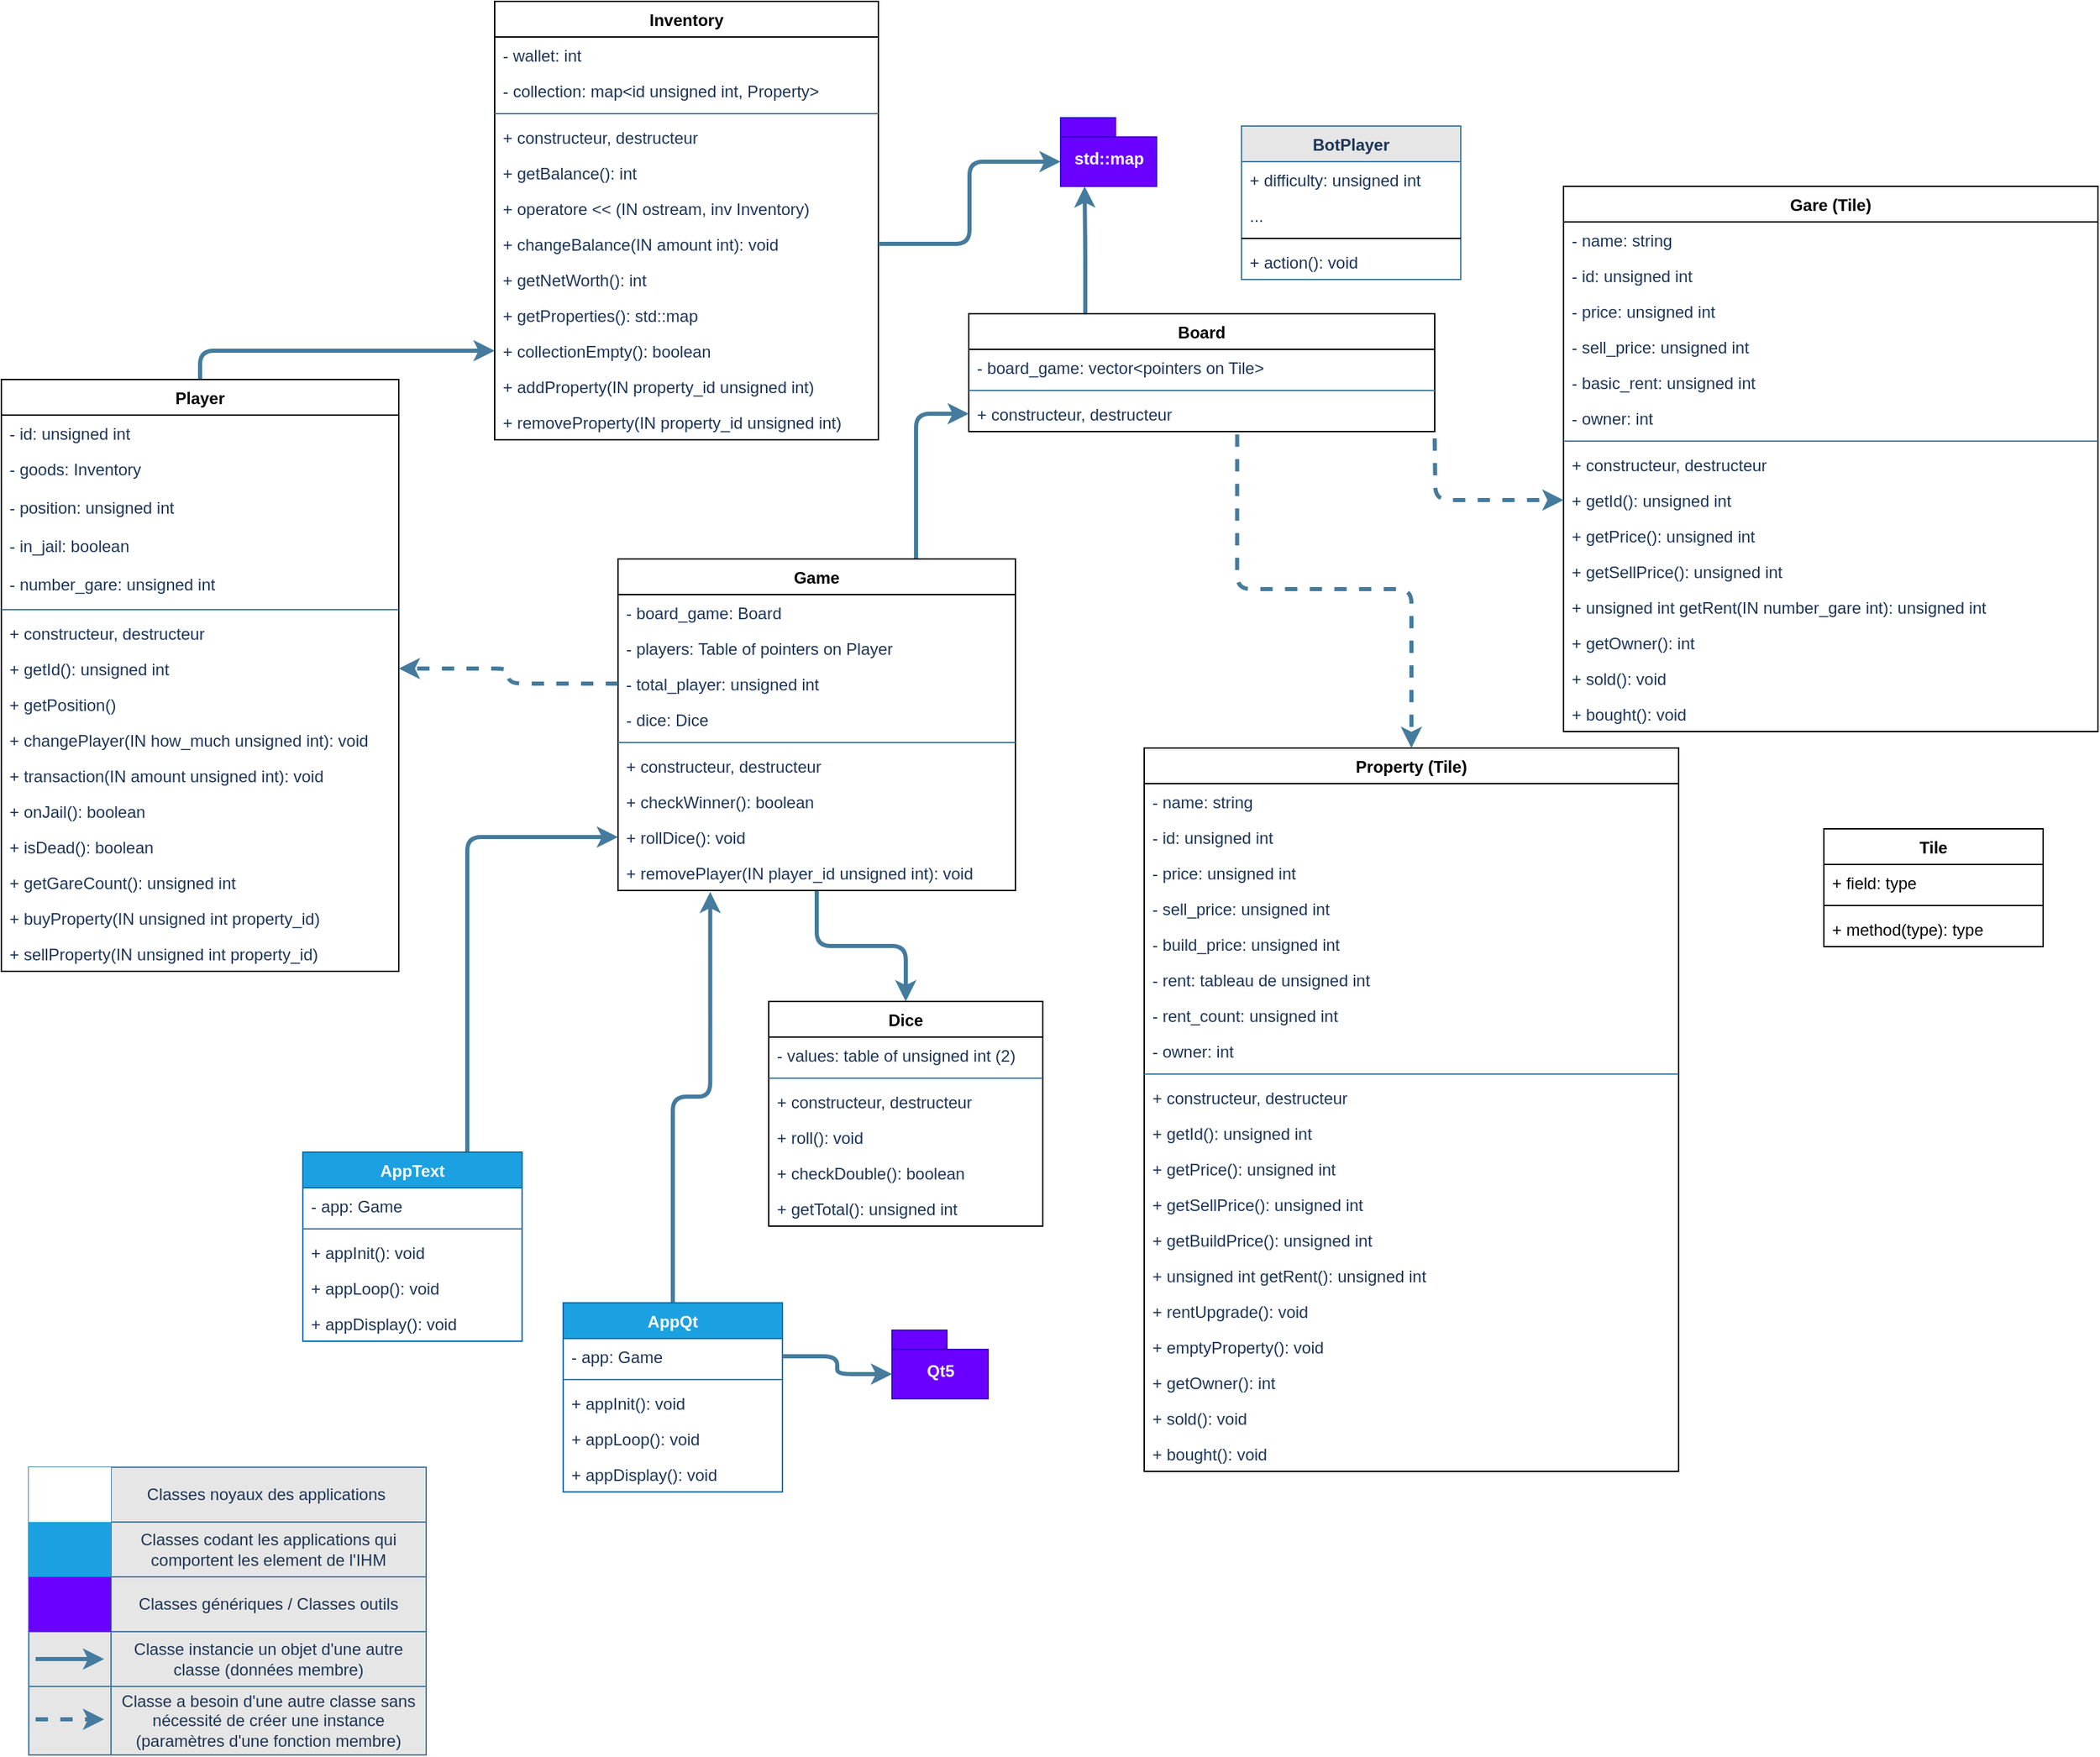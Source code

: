 <mxfile version="16.5.1" type="device"><diagram id="DK3bxDpIonQAZI-wbRon" name="Page-1"><mxGraphModel dx="1823" dy="763" grid="1" gridSize="10" guides="1" tooltips="1" connect="1" arrows="1" fold="1" page="1" pageScale="1" pageWidth="827" pageHeight="1169" math="0" shadow="0"><root><mxCell id="0"/><mxCell id="1" parent="0"/><mxCell id="yvEiFLdlgWxuuNbZjMhh-1" style="edgeStyle=orthogonalEdgeStyle;curved=0;rounded=1;sketch=0;orthogonalLoop=1;jettySize=auto;html=1;exitX=0.5;exitY=0;exitDx=0;exitDy=0;entryX=0;entryY=0.5;entryDx=0;entryDy=0;fontColor=#1D3557;strokeColor=#457B9D;strokeWidth=3;fillColor=#A8DADC;" edge="1" parent="1" source="yvEiFLdlgWxuuNbZjMhh-2" target="yvEiFLdlgWxuuNbZjMhh-32"><mxGeometry relative="1" as="geometry"/></mxCell><mxCell id="yvEiFLdlgWxuuNbZjMhh-2" value="Player" style="swimlane;fontStyle=1;align=center;verticalAlign=top;childLayout=stackLayout;horizontal=1;startSize=26;horizontalStack=0;resizeParent=1;resizeParentMax=0;resizeLast=0;collapsible=1;marginBottom=0;rounded=0;" vertex="1" parent="1"><mxGeometry x="-790" y="316" width="290" height="432" as="geometry"><mxRectangle x="-480" y="460" width="70" height="26" as="alternateBounds"/></mxGeometry></mxCell><mxCell id="yvEiFLdlgWxuuNbZjMhh-3" value="- id: unsigned int" style="text;strokeColor=none;fillColor=none;align=left;verticalAlign=top;spacingLeft=4;spacingRight=4;overflow=hidden;rotatable=0;points=[[0,0.5],[1,0.5]];portConstraint=eastwest;fontColor=#1D3557;rounded=0;" vertex="1" parent="yvEiFLdlgWxuuNbZjMhh-2"><mxGeometry y="26" width="290" height="26" as="geometry"/></mxCell><mxCell id="yvEiFLdlgWxuuNbZjMhh-4" value="- goods: Inventory " style="text;strokeColor=none;fillColor=none;align=left;verticalAlign=top;spacingLeft=4;spacingRight=4;overflow=hidden;rotatable=0;points=[[0,0.5],[1,0.5]];portConstraint=eastwest;fontColor=#1D3557;rounded=0;" vertex="1" parent="yvEiFLdlgWxuuNbZjMhh-2"><mxGeometry y="52" width="290" height="28" as="geometry"/></mxCell><mxCell id="yvEiFLdlgWxuuNbZjMhh-5" value="- position: unsigned int" style="text;strokeColor=none;fillColor=none;align=left;verticalAlign=top;spacingLeft=4;spacingRight=4;overflow=hidden;rotatable=0;points=[[0,0.5],[1,0.5]];portConstraint=eastwest;fontColor=#1D3557;rounded=0;" vertex="1" parent="yvEiFLdlgWxuuNbZjMhh-2"><mxGeometry y="80" width="290" height="28" as="geometry"/></mxCell><mxCell id="yvEiFLdlgWxuuNbZjMhh-6" value="- in_jail: boolean" style="text;strokeColor=none;fillColor=none;align=left;verticalAlign=top;spacingLeft=4;spacingRight=4;overflow=hidden;rotatable=0;points=[[0,0.5],[1,0.5]];portConstraint=eastwest;fontColor=#1D3557;rounded=0;" vertex="1" parent="yvEiFLdlgWxuuNbZjMhh-2"><mxGeometry y="108" width="290" height="28" as="geometry"/></mxCell><mxCell id="yvEiFLdlgWxuuNbZjMhh-7" value="- number_gare: unsigned int" style="text;strokeColor=none;fillColor=none;align=left;verticalAlign=top;spacingLeft=4;spacingRight=4;overflow=hidden;rotatable=0;points=[[0,0.5],[1,0.5]];portConstraint=eastwest;fontColor=#1D3557;rounded=0;" vertex="1" parent="yvEiFLdlgWxuuNbZjMhh-2"><mxGeometry y="136" width="290" height="28" as="geometry"/></mxCell><mxCell id="yvEiFLdlgWxuuNbZjMhh-8" value="" style="line;strokeWidth=1;fillColor=none;align=left;verticalAlign=middle;spacingTop=-1;spacingLeft=3;spacingRight=3;rotatable=0;labelPosition=right;points=[];portConstraint=eastwest;strokeColor=#457B9D;fontColor=#1D3557;rounded=0;labelBackgroundColor=#F1FAEE;" vertex="1" parent="yvEiFLdlgWxuuNbZjMhh-2"><mxGeometry y="164" width="290" height="8" as="geometry"/></mxCell><mxCell id="yvEiFLdlgWxuuNbZjMhh-9" value="+ constructeur, destructeur" style="text;strokeColor=none;fillColor=none;align=left;verticalAlign=top;spacingLeft=4;spacingRight=4;overflow=hidden;rotatable=0;points=[[0,0.5],[1,0.5]];portConstraint=eastwest;fontColor=#1D3557;rounded=0;" vertex="1" parent="yvEiFLdlgWxuuNbZjMhh-2"><mxGeometry y="172" width="290" height="26" as="geometry"/></mxCell><mxCell id="yvEiFLdlgWxuuNbZjMhh-10" value="+ getId(): unsigned int" style="text;strokeColor=none;fillColor=none;align=left;verticalAlign=top;spacingLeft=4;spacingRight=4;overflow=hidden;rotatable=0;points=[[0,0.5],[1,0.5]];portConstraint=eastwest;fontColor=#1D3557;rounded=0;" vertex="1" parent="yvEiFLdlgWxuuNbZjMhh-2"><mxGeometry y="198" width="290" height="26" as="geometry"/></mxCell><mxCell id="yvEiFLdlgWxuuNbZjMhh-12" value="+ getPosition()" style="text;strokeColor=none;fillColor=none;align=left;verticalAlign=top;spacingLeft=4;spacingRight=4;overflow=hidden;rotatable=0;points=[[0,0.5],[1,0.5]];portConstraint=eastwest;fontColor=#1D3557;rounded=0;" vertex="1" parent="yvEiFLdlgWxuuNbZjMhh-2"><mxGeometry y="224" width="290" height="26" as="geometry"/></mxCell><mxCell id="yvEiFLdlgWxuuNbZjMhh-14" value="+ changePlayer(IN how_much unsigned int): void" style="text;strokeColor=none;fillColor=none;align=left;verticalAlign=top;spacingLeft=4;spacingRight=4;overflow=hidden;rotatable=0;points=[[0,0.5],[1,0.5]];portConstraint=eastwest;fontColor=#1D3557;rounded=0;" vertex="1" parent="yvEiFLdlgWxuuNbZjMhh-2"><mxGeometry y="250" width="290" height="26" as="geometry"/></mxCell><mxCell id="yvEiFLdlgWxuuNbZjMhh-15" value="+ transaction(IN amount unsigned int): void " style="text;strokeColor=none;fillColor=none;align=left;verticalAlign=top;spacingLeft=4;spacingRight=4;overflow=hidden;rotatable=0;points=[[0,0.5],[1,0.5]];portConstraint=eastwest;fontColor=#1D3557;rounded=0;" vertex="1" parent="yvEiFLdlgWxuuNbZjMhh-2"><mxGeometry y="276" width="290" height="26" as="geometry"/></mxCell><mxCell id="yvEiFLdlgWxuuNbZjMhh-16" value="+ onJail(): boolean" style="text;strokeColor=none;fillColor=none;align=left;verticalAlign=top;spacingLeft=4;spacingRight=4;overflow=hidden;rotatable=0;points=[[0,0.5],[1,0.5]];portConstraint=eastwest;fontColor=#1D3557;rounded=0;" vertex="1" parent="yvEiFLdlgWxuuNbZjMhh-2"><mxGeometry y="302" width="290" height="26" as="geometry"/></mxCell><mxCell id="yvEiFLdlgWxuuNbZjMhh-17" value="+ isDead(): boolean" style="text;strokeColor=none;fillColor=none;align=left;verticalAlign=top;spacingLeft=4;spacingRight=4;overflow=hidden;rotatable=0;points=[[0,0.5],[1,0.5]];portConstraint=eastwest;fontColor=#1D3557;rounded=0;" vertex="1" parent="yvEiFLdlgWxuuNbZjMhh-2"><mxGeometry y="328" width="290" height="26" as="geometry"/></mxCell><mxCell id="yvEiFLdlgWxuuNbZjMhh-20" value="+ getGareCount(): unsigned int" style="text;strokeColor=none;fillColor=none;align=left;verticalAlign=top;spacingLeft=4;spacingRight=4;overflow=hidden;rotatable=0;points=[[0,0.5],[1,0.5]];portConstraint=eastwest;fontColor=#1D3557;rounded=0;" vertex="1" parent="yvEiFLdlgWxuuNbZjMhh-2"><mxGeometry y="354" width="290" height="26" as="geometry"/></mxCell><mxCell id="yvEiFLdlgWxuuNbZjMhh-21" value="+ buyProperty(IN unsigned int property_id)" style="text;strokeColor=none;fillColor=none;align=left;verticalAlign=top;spacingLeft=4;spacingRight=4;overflow=hidden;rotatable=0;points=[[0,0.5],[1,0.5]];portConstraint=eastwest;fontColor=#1D3557;rounded=0;" vertex="1" parent="yvEiFLdlgWxuuNbZjMhh-2"><mxGeometry y="380" width="290" height="26" as="geometry"/></mxCell><mxCell id="yvEiFLdlgWxuuNbZjMhh-22" value="+ sellProperty(IN unsigned int property_id)" style="text;strokeColor=none;fillColor=none;align=left;verticalAlign=top;spacingLeft=4;spacingRight=4;overflow=hidden;rotatable=0;points=[[0,0.5],[1,0.5]];portConstraint=eastwest;fontColor=#1D3557;rounded=0;" vertex="1" parent="yvEiFLdlgWxuuNbZjMhh-2"><mxGeometry y="406" width="290" height="26" as="geometry"/></mxCell><mxCell id="yvEiFLdlgWxuuNbZjMhh-23" value="Inventory" style="swimlane;fontStyle=1;align=center;verticalAlign=top;childLayout=stackLayout;horizontal=1;startSize=26;horizontalStack=0;resizeParent=1;resizeParentMax=0;resizeLast=0;collapsible=1;marginBottom=0;rounded=0;" vertex="1" parent="1"><mxGeometry x="-430" y="40" width="280" height="320" as="geometry"/></mxCell><mxCell id="yvEiFLdlgWxuuNbZjMhh-24" value="- wallet: int" style="text;align=left;verticalAlign=top;spacingLeft=4;spacingRight=4;overflow=hidden;rotatable=0;points=[[0,0.5],[1,0.5]];portConstraint=eastwest;fillColor=none;fontColor=#1D3557;rounded=0;" vertex="1" parent="yvEiFLdlgWxuuNbZjMhh-23"><mxGeometry y="26" width="280" height="26" as="geometry"/></mxCell><mxCell id="yvEiFLdlgWxuuNbZjMhh-25" value="- collection: map&lt;id unsigned int, Property&gt;" style="text;strokeColor=none;fillColor=none;align=left;verticalAlign=top;spacingLeft=4;spacingRight=4;overflow=hidden;rotatable=0;points=[[0,0.5],[1,0.5]];portConstraint=eastwest;fontColor=#1D3557;rounded=0;" vertex="1" parent="yvEiFLdlgWxuuNbZjMhh-23"><mxGeometry y="52" width="280" height="26" as="geometry"/></mxCell><mxCell id="yvEiFLdlgWxuuNbZjMhh-26" value="" style="line;strokeWidth=1;fillColor=none;align=left;verticalAlign=middle;spacingTop=-1;spacingLeft=3;spacingRight=3;rotatable=0;labelPosition=right;points=[];portConstraint=eastwest;strokeColor=#457B9D;fontColor=#1D3557;rounded=0;labelBackgroundColor=#F1FAEE;" vertex="1" parent="yvEiFLdlgWxuuNbZjMhh-23"><mxGeometry y="78" width="280" height="8" as="geometry"/></mxCell><mxCell id="yvEiFLdlgWxuuNbZjMhh-27" value="+ constructeur, destructeur" style="text;strokeColor=none;fillColor=none;align=left;verticalAlign=top;spacingLeft=4;spacingRight=4;overflow=hidden;rotatable=0;points=[[0,0.5],[1,0.5]];portConstraint=eastwest;fontColor=#1D3557;rounded=0;" vertex="1" parent="yvEiFLdlgWxuuNbZjMhh-23"><mxGeometry y="86" width="280" height="26" as="geometry"/></mxCell><mxCell id="yvEiFLdlgWxuuNbZjMhh-176" value="+ getBalance(): int" style="text;strokeColor=none;fillColor=none;align=left;verticalAlign=top;spacingLeft=4;spacingRight=4;overflow=hidden;rotatable=0;points=[[0,0.5],[1,0.5]];portConstraint=eastwest;fontColor=#1D3557;rounded=0;" vertex="1" parent="yvEiFLdlgWxuuNbZjMhh-23"><mxGeometry y="112" width="280" height="26" as="geometry"/></mxCell><mxCell id="yvEiFLdlgWxuuNbZjMhh-28" value="+ operatore &lt;&lt; (IN ostream, inv Inventory)" style="text;strokeColor=none;fillColor=none;align=left;verticalAlign=top;spacingLeft=4;spacingRight=4;overflow=hidden;rotatable=0;points=[[0,0.5],[1,0.5]];portConstraint=eastwest;fontColor=#1D3557;rounded=0;" vertex="1" parent="yvEiFLdlgWxuuNbZjMhh-23"><mxGeometry y="138" width="280" height="26" as="geometry"/></mxCell><mxCell id="yvEiFLdlgWxuuNbZjMhh-29" value="+ changeBalance(IN amount int): void" style="text;strokeColor=none;fillColor=none;align=left;verticalAlign=top;spacingLeft=4;spacingRight=4;overflow=hidden;rotatable=0;points=[[0,0.5],[1,0.5]];portConstraint=eastwest;fontColor=#1D3557;rounded=0;" vertex="1" parent="yvEiFLdlgWxuuNbZjMhh-23"><mxGeometry y="164" width="280" height="26" as="geometry"/></mxCell><mxCell id="yvEiFLdlgWxuuNbZjMhh-30" value="+ getNetWorth(): int" style="text;strokeColor=none;fillColor=none;align=left;verticalAlign=top;spacingLeft=4;spacingRight=4;overflow=hidden;rotatable=0;points=[[0,0.5],[1,0.5]];portConstraint=eastwest;fontColor=#1D3557;rounded=0;" vertex="1" parent="yvEiFLdlgWxuuNbZjMhh-23"><mxGeometry y="190" width="280" height="26" as="geometry"/></mxCell><mxCell id="yvEiFLdlgWxuuNbZjMhh-31" value="+ getProperties(): std::map" style="text;strokeColor=none;fillColor=none;align=left;verticalAlign=top;spacingLeft=4;spacingRight=4;overflow=hidden;rotatable=0;points=[[0,0.5],[1,0.5]];portConstraint=eastwest;fontColor=#1D3557;rounded=0;" vertex="1" parent="yvEiFLdlgWxuuNbZjMhh-23"><mxGeometry y="216" width="280" height="26" as="geometry"/></mxCell><mxCell id="yvEiFLdlgWxuuNbZjMhh-32" value="+ collectionEmpty(): boolean" style="text;strokeColor=none;fillColor=none;align=left;verticalAlign=top;spacingLeft=4;spacingRight=4;overflow=hidden;rotatable=0;points=[[0,0.5],[1,0.5]];portConstraint=eastwest;fontColor=#1D3557;rounded=0;" vertex="1" parent="yvEiFLdlgWxuuNbZjMhh-23"><mxGeometry y="242" width="280" height="26" as="geometry"/></mxCell><mxCell id="yvEiFLdlgWxuuNbZjMhh-33" value="+ addProperty(IN property_id unsigned int)" style="text;strokeColor=none;fillColor=none;align=left;verticalAlign=top;spacingLeft=4;spacingRight=4;overflow=hidden;rotatable=0;points=[[0,0.5],[1,0.5]];portConstraint=eastwest;fontColor=#1D3557;rounded=0;" vertex="1" parent="yvEiFLdlgWxuuNbZjMhh-23"><mxGeometry y="268" width="280" height="26" as="geometry"/></mxCell><mxCell id="yvEiFLdlgWxuuNbZjMhh-34" value="+ removeProperty(IN property_id unsigned int)" style="text;strokeColor=none;fillColor=none;align=left;verticalAlign=top;spacingLeft=4;spacingRight=4;overflow=hidden;rotatable=0;points=[[0,0.5],[1,0.5]];portConstraint=eastwest;fontColor=#1D3557;rounded=0;" vertex="1" parent="yvEiFLdlgWxuuNbZjMhh-23"><mxGeometry y="294" width="280" height="26" as="geometry"/></mxCell><mxCell id="yvEiFLdlgWxuuNbZjMhh-35" value="Property (Tile)" style="swimlane;fontStyle=1;align=center;verticalAlign=top;childLayout=stackLayout;horizontal=1;startSize=26;horizontalStack=0;resizeParent=1;resizeParentMax=0;resizeLast=0;collapsible=1;marginBottom=0;rounded=0;" vertex="1" parent="1"><mxGeometry x="44" y="585" width="390" height="528" as="geometry"/></mxCell><mxCell id="yvEiFLdlgWxuuNbZjMhh-36" value="- name: string" style="text;strokeColor=none;fillColor=none;align=left;verticalAlign=top;spacingLeft=4;spacingRight=4;overflow=hidden;rotatable=0;points=[[0,0.5],[1,0.5]];portConstraint=eastwest;fontColor=#1D3557;rounded=0;" vertex="1" parent="yvEiFLdlgWxuuNbZjMhh-35"><mxGeometry y="26" width="390" height="26" as="geometry"/></mxCell><mxCell id="yvEiFLdlgWxuuNbZjMhh-37" value="- id: unsigned int" style="text;strokeColor=none;fillColor=none;align=left;verticalAlign=top;spacingLeft=4;spacingRight=4;overflow=hidden;rotatable=0;points=[[0,0.5],[1,0.5]];portConstraint=eastwest;fontColor=#1D3557;rounded=0;" vertex="1" parent="yvEiFLdlgWxuuNbZjMhh-35"><mxGeometry y="52" width="390" height="26" as="geometry"/></mxCell><mxCell id="yvEiFLdlgWxuuNbZjMhh-38" value="- price: unsigned int" style="text;strokeColor=none;fillColor=none;align=left;verticalAlign=top;spacingLeft=4;spacingRight=4;overflow=hidden;rotatable=0;points=[[0,0.5],[1,0.5]];portConstraint=eastwest;fontColor=#1D3557;rounded=0;" vertex="1" parent="yvEiFLdlgWxuuNbZjMhh-35"><mxGeometry y="78" width="390" height="26" as="geometry"/></mxCell><mxCell id="yvEiFLdlgWxuuNbZjMhh-39" value="- sell_price: unsigned int" style="text;strokeColor=none;fillColor=none;align=left;verticalAlign=top;spacingLeft=4;spacingRight=4;overflow=hidden;rotatable=0;points=[[0,0.5],[1,0.5]];portConstraint=eastwest;fontColor=#1D3557;rounded=0;" vertex="1" parent="yvEiFLdlgWxuuNbZjMhh-35"><mxGeometry y="104" width="390" height="26" as="geometry"/></mxCell><mxCell id="yvEiFLdlgWxuuNbZjMhh-40" value="- build_price: unsigned int" style="text;strokeColor=none;fillColor=none;align=left;verticalAlign=top;spacingLeft=4;spacingRight=4;overflow=hidden;rotatable=0;points=[[0,0.5],[1,0.5]];portConstraint=eastwest;fontColor=#1D3557;rounded=0;" vertex="1" parent="yvEiFLdlgWxuuNbZjMhh-35"><mxGeometry y="130" width="390" height="26" as="geometry"/></mxCell><mxCell id="yvEiFLdlgWxuuNbZjMhh-41" value="- rent: tableau de unsigned int" style="text;strokeColor=none;fillColor=none;align=left;verticalAlign=top;spacingLeft=4;spacingRight=4;overflow=hidden;rotatable=0;points=[[0,0.5],[1,0.5]];portConstraint=eastwest;fontColor=#1D3557;rounded=0;" vertex="1" parent="yvEiFLdlgWxuuNbZjMhh-35"><mxGeometry y="156" width="390" height="26" as="geometry"/></mxCell><mxCell id="yvEiFLdlgWxuuNbZjMhh-42" value="- rent_count: unsigned int" style="text;strokeColor=none;fillColor=none;align=left;verticalAlign=top;spacingLeft=4;spacingRight=4;overflow=hidden;rotatable=0;points=[[0,0.5],[1,0.5]];portConstraint=eastwest;fontColor=#1D3557;rounded=0;" vertex="1" parent="yvEiFLdlgWxuuNbZjMhh-35"><mxGeometry y="182" width="390" height="26" as="geometry"/></mxCell><mxCell id="yvEiFLdlgWxuuNbZjMhh-165" value="- owner: int" style="text;strokeColor=none;fillColor=none;align=left;verticalAlign=top;spacingLeft=4;spacingRight=4;overflow=hidden;rotatable=0;points=[[0,0.5],[1,0.5]];portConstraint=eastwest;fontColor=#1D3557;rounded=0;" vertex="1" parent="yvEiFLdlgWxuuNbZjMhh-35"><mxGeometry y="208" width="390" height="26" as="geometry"/></mxCell><mxCell id="yvEiFLdlgWxuuNbZjMhh-43" value="" style="line;strokeWidth=1;fillColor=none;align=left;verticalAlign=middle;spacingTop=-1;spacingLeft=3;spacingRight=3;rotatable=0;labelPosition=right;points=[];portConstraint=eastwest;strokeColor=#457B9D;fontColor=#1D3557;rounded=0;labelBackgroundColor=#F1FAEE;" vertex="1" parent="yvEiFLdlgWxuuNbZjMhh-35"><mxGeometry y="234" width="390" height="8" as="geometry"/></mxCell><mxCell id="yvEiFLdlgWxuuNbZjMhh-44" value="+ constructeur, destructeur" style="text;strokeColor=none;fillColor=none;align=left;verticalAlign=top;spacingLeft=4;spacingRight=4;overflow=hidden;rotatable=0;points=[[0,0.5],[1,0.5]];portConstraint=eastwest;fontColor=#1D3557;rounded=0;" vertex="1" parent="yvEiFLdlgWxuuNbZjMhh-35"><mxGeometry y="242" width="390" height="26" as="geometry"/></mxCell><mxCell id="yvEiFLdlgWxuuNbZjMhh-45" value="+ getId(): unsigned int" style="text;strokeColor=none;fillColor=none;align=left;verticalAlign=top;spacingLeft=4;spacingRight=4;overflow=hidden;rotatable=0;points=[[0,0.5],[1,0.5]];portConstraint=eastwest;fontColor=#1D3557;rounded=0;" vertex="1" parent="yvEiFLdlgWxuuNbZjMhh-35"><mxGeometry y="268" width="390" height="26" as="geometry"/></mxCell><mxCell id="yvEiFLdlgWxuuNbZjMhh-47" value="+ getPrice(): unsigned int" style="text;strokeColor=none;fillColor=none;align=left;verticalAlign=top;spacingLeft=4;spacingRight=4;overflow=hidden;rotatable=0;points=[[0,0.5],[1,0.5]];portConstraint=eastwest;fontColor=#1D3557;rounded=0;" vertex="1" parent="yvEiFLdlgWxuuNbZjMhh-35"><mxGeometry y="294" width="390" height="26" as="geometry"/></mxCell><mxCell id="yvEiFLdlgWxuuNbZjMhh-49" value="+ getSellPrice(): unsigned int" style="text;strokeColor=none;fillColor=none;align=left;verticalAlign=top;spacingLeft=4;spacingRight=4;overflow=hidden;rotatable=0;points=[[0,0.5],[1,0.5]];portConstraint=eastwest;fontColor=#1D3557;rounded=0;" vertex="1" parent="yvEiFLdlgWxuuNbZjMhh-35"><mxGeometry y="320" width="390" height="26" as="geometry"/></mxCell><mxCell id="yvEiFLdlgWxuuNbZjMhh-51" value="+ getBuildPrice(): unsigned int" style="text;strokeColor=none;fillColor=none;align=left;verticalAlign=top;spacingLeft=4;spacingRight=4;overflow=hidden;rotatable=0;points=[[0,0.5],[1,0.5]];portConstraint=eastwest;fontColor=#1D3557;rounded=0;" vertex="1" parent="yvEiFLdlgWxuuNbZjMhh-35"><mxGeometry y="346" width="390" height="26" as="geometry"/></mxCell><mxCell id="yvEiFLdlgWxuuNbZjMhh-53" value="+ unsigned int getRent(): unsigned int" style="text;strokeColor=none;fillColor=none;align=left;verticalAlign=top;spacingLeft=4;spacingRight=4;overflow=hidden;rotatable=0;points=[[0,0.5],[1,0.5]];portConstraint=eastwest;fontColor=#1D3557;rounded=0;" vertex="1" parent="yvEiFLdlgWxuuNbZjMhh-35"><mxGeometry y="372" width="390" height="26" as="geometry"/></mxCell><mxCell id="yvEiFLdlgWxuuNbZjMhh-54" value="+ rentUpgrade(): void" style="text;strokeColor=none;fillColor=none;align=left;verticalAlign=top;spacingLeft=4;spacingRight=4;overflow=hidden;rotatable=0;points=[[0,0.5],[1,0.5]];portConstraint=eastwest;fontColor=#1D3557;rounded=0;" vertex="1" parent="yvEiFLdlgWxuuNbZjMhh-35"><mxGeometry y="398" width="390" height="26" as="geometry"/></mxCell><mxCell id="yvEiFLdlgWxuuNbZjMhh-55" value="+ emptyProperty(): void" style="text;strokeColor=none;fillColor=none;align=left;verticalAlign=top;spacingLeft=4;spacingRight=4;overflow=hidden;rotatable=0;points=[[0,0.5],[1,0.5]];portConstraint=eastwest;fontColor=#1D3557;rounded=0;" vertex="1" parent="yvEiFLdlgWxuuNbZjMhh-35"><mxGeometry y="424" width="390" height="26" as="geometry"/></mxCell><mxCell id="yvEiFLdlgWxuuNbZjMhh-175" value="+ getOwner(): int" style="text;strokeColor=none;fillColor=none;align=left;verticalAlign=top;spacingLeft=4;spacingRight=4;overflow=hidden;rotatable=0;points=[[0,0.5],[1,0.5]];portConstraint=eastwest;fontColor=#1D3557;rounded=0;" vertex="1" parent="yvEiFLdlgWxuuNbZjMhh-35"><mxGeometry y="450" width="390" height="26" as="geometry"/></mxCell><mxCell id="yvEiFLdlgWxuuNbZjMhh-166" value="+ sold(): void" style="text;strokeColor=none;fillColor=none;align=left;verticalAlign=top;spacingLeft=4;spacingRight=4;overflow=hidden;rotatable=0;points=[[0,0.5],[1,0.5]];portConstraint=eastwest;fontColor=#1D3557;rounded=0;" vertex="1" parent="yvEiFLdlgWxuuNbZjMhh-35"><mxGeometry y="476" width="390" height="26" as="geometry"/></mxCell><mxCell id="yvEiFLdlgWxuuNbZjMhh-167" value="+ bought(): void" style="text;strokeColor=none;fillColor=none;align=left;verticalAlign=top;spacingLeft=4;spacingRight=4;overflow=hidden;rotatable=0;points=[[0,0.5],[1,0.5]];portConstraint=eastwest;fontColor=#1D3557;rounded=0;" vertex="1" parent="yvEiFLdlgWxuuNbZjMhh-35"><mxGeometry y="502" width="390" height="26" as="geometry"/></mxCell><mxCell id="yvEiFLdlgWxuuNbZjMhh-174" style="edgeStyle=orthogonalEdgeStyle;rounded=1;orthogonalLoop=1;jettySize=auto;html=1;exitX=0.25;exitY=0;exitDx=0;exitDy=0;entryX=0.25;entryY=1;entryDx=0;entryDy=0;entryPerimeter=0;strokeColor=#457B9D;strokeWidth=3;" edge="1" parent="1" source="yvEiFLdlgWxuuNbZjMhh-67" target="yvEiFLdlgWxuuNbZjMhh-92"><mxGeometry relative="1" as="geometry"/></mxCell><mxCell id="yvEiFLdlgWxuuNbZjMhh-67" value="Board" style="swimlane;fontStyle=1;align=center;verticalAlign=top;childLayout=stackLayout;horizontal=1;startSize=26;horizontalStack=0;resizeParent=1;resizeParentMax=0;resizeLast=0;collapsible=1;marginBottom=0;rounded=0;" vertex="1" parent="1"><mxGeometry x="-84" y="268" width="340" height="86" as="geometry"><mxRectangle x="-250" y="450" width="70" height="26" as="alternateBounds"/></mxGeometry></mxCell><mxCell id="yvEiFLdlgWxuuNbZjMhh-68" value="- board_game: vector&lt;pointers on Tile&gt;" style="text;strokeColor=none;fillColor=none;align=left;verticalAlign=top;spacingLeft=4;spacingRight=4;overflow=hidden;rotatable=0;points=[[0,0.5],[1,0.5]];portConstraint=eastwest;fontColor=#1D3557;rounded=0;" vertex="1" parent="yvEiFLdlgWxuuNbZjMhh-67"><mxGeometry y="26" width="340" height="26" as="geometry"/></mxCell><mxCell id="yvEiFLdlgWxuuNbZjMhh-69" value="" style="line;strokeWidth=1;fillColor=none;align=left;verticalAlign=middle;spacingTop=-1;spacingLeft=3;spacingRight=3;rotatable=0;labelPosition=right;points=[];portConstraint=eastwest;strokeColor=#457B9D;fontColor=#1D3557;rounded=0;labelBackgroundColor=#F1FAEE;" vertex="1" parent="yvEiFLdlgWxuuNbZjMhh-67"><mxGeometry y="52" width="340" height="8" as="geometry"/></mxCell><mxCell id="yvEiFLdlgWxuuNbZjMhh-70" value="+ constructeur, destructeur" style="text;strokeColor=none;fillColor=none;align=left;verticalAlign=top;spacingLeft=4;spacingRight=4;overflow=hidden;rotatable=0;points=[[0,0.5],[1,0.5]];portConstraint=eastwest;fontColor=#1D3557;rounded=0;" vertex="1" parent="yvEiFLdlgWxuuNbZjMhh-67"><mxGeometry y="60" width="340" height="26" as="geometry"/></mxCell><mxCell id="yvEiFLdlgWxuuNbZjMhh-72" value="" style="edgeStyle=orthogonalEdgeStyle;curved=0;rounded=1;sketch=0;orthogonalLoop=1;jettySize=auto;html=1;fontColor=#1D3557;strokeColor=#457B9D;strokeWidth=3;fillColor=#A8DADC;entryX=0.5;entryY=0;entryDx=0;entryDy=0;" edge="1" parent="1" source="yvEiFLdlgWxuuNbZjMhh-75" target="yvEiFLdlgWxuuNbZjMhh-85"><mxGeometry relative="1" as="geometry"/></mxCell><mxCell id="yvEiFLdlgWxuuNbZjMhh-74" style="edgeStyle=orthogonalEdgeStyle;rounded=1;sketch=0;orthogonalLoop=1;jettySize=auto;html=1;exitX=0.75;exitY=0;exitDx=0;exitDy=0;entryX=0;entryY=0.5;entryDx=0;entryDy=0;fontColor=#1D3557;strokeColor=#457B9D;strokeWidth=3;fillColor=#A8DADC;" edge="1" parent="1" source="yvEiFLdlgWxuuNbZjMhh-75" target="yvEiFLdlgWxuuNbZjMhh-70"><mxGeometry relative="1" as="geometry"/></mxCell><mxCell id="yvEiFLdlgWxuuNbZjMhh-75" value="Game" style="swimlane;fontStyle=1;align=center;verticalAlign=top;childLayout=stackLayout;horizontal=1;startSize=26;horizontalStack=0;resizeParent=1;resizeParentMax=0;resizeLast=0;collapsible=1;marginBottom=0;rounded=0;" vertex="1" parent="1"><mxGeometry x="-340" y="447" width="290" height="242" as="geometry"/></mxCell><mxCell id="yvEiFLdlgWxuuNbZjMhh-76" value="- board_game: Board" style="text;strokeColor=none;fillColor=none;align=left;verticalAlign=top;spacingLeft=4;spacingRight=4;overflow=hidden;rotatable=0;points=[[0,0.5],[1,0.5]];portConstraint=eastwest;fontColor=#1D3557;rounded=0;" vertex="1" parent="yvEiFLdlgWxuuNbZjMhh-75"><mxGeometry y="26" width="290" height="26" as="geometry"/></mxCell><mxCell id="yvEiFLdlgWxuuNbZjMhh-77" value="- players: Table of pointers on Player" style="text;strokeColor=none;fillColor=none;align=left;verticalAlign=top;spacingLeft=4;spacingRight=4;overflow=hidden;rotatable=0;points=[[0,0.5],[1,0.5]];portConstraint=eastwest;fontColor=#1D3557;rounded=0;" vertex="1" parent="yvEiFLdlgWxuuNbZjMhh-75"><mxGeometry y="52" width="290" height="26" as="geometry"/></mxCell><mxCell id="yvEiFLdlgWxuuNbZjMhh-78" value="- total_player: unsigned int" style="text;strokeColor=none;fillColor=none;align=left;verticalAlign=top;spacingLeft=4;spacingRight=4;overflow=hidden;rotatable=0;points=[[0,0.5],[1,0.5]];portConstraint=eastwest;fontColor=#1D3557;rounded=0;" vertex="1" parent="yvEiFLdlgWxuuNbZjMhh-75"><mxGeometry y="78" width="290" height="26" as="geometry"/></mxCell><mxCell id="yvEiFLdlgWxuuNbZjMhh-79" value="- dice: Dice" style="text;strokeColor=none;fillColor=none;align=left;verticalAlign=top;spacingLeft=4;spacingRight=4;overflow=hidden;rotatable=0;points=[[0,0.5],[1,0.5]];portConstraint=eastwest;fontColor=#1D3557;rounded=0;" vertex="1" parent="yvEiFLdlgWxuuNbZjMhh-75"><mxGeometry y="104" width="290" height="26" as="geometry"/></mxCell><mxCell id="yvEiFLdlgWxuuNbZjMhh-80" value="" style="line;strokeWidth=1;fillColor=none;align=left;verticalAlign=middle;spacingTop=-1;spacingLeft=3;spacingRight=3;rotatable=0;labelPosition=right;points=[];portConstraint=eastwest;strokeColor=#457B9D;fontColor=#1D3557;rounded=0;labelBackgroundColor=#F1FAEE;" vertex="1" parent="yvEiFLdlgWxuuNbZjMhh-75"><mxGeometry y="130" width="290" height="8" as="geometry"/></mxCell><mxCell id="yvEiFLdlgWxuuNbZjMhh-81" value="+ constructeur, destructeur" style="text;strokeColor=none;fillColor=none;align=left;verticalAlign=top;spacingLeft=4;spacingRight=4;overflow=hidden;rotatable=0;points=[[0,0.5],[1,0.5]];portConstraint=eastwest;fontColor=#1D3557;rounded=0;" vertex="1" parent="yvEiFLdlgWxuuNbZjMhh-75"><mxGeometry y="138" width="290" height="26" as="geometry"/></mxCell><mxCell id="yvEiFLdlgWxuuNbZjMhh-82" value="+ checkWinner(): boolean" style="text;strokeColor=none;fillColor=none;align=left;verticalAlign=top;spacingLeft=4;spacingRight=4;overflow=hidden;rotatable=0;points=[[0,0.5],[1,0.5]];portConstraint=eastwest;fontColor=#1D3557;rounded=0;" vertex="1" parent="yvEiFLdlgWxuuNbZjMhh-75"><mxGeometry y="164" width="290" height="26" as="geometry"/></mxCell><mxCell id="yvEiFLdlgWxuuNbZjMhh-83" value="+ rollDice(): void" style="text;strokeColor=none;fillColor=none;align=left;verticalAlign=top;spacingLeft=4;spacingRight=4;overflow=hidden;rotatable=0;points=[[0,0.5],[1,0.5]];portConstraint=eastwest;fontColor=#1D3557;rounded=0;" vertex="1" parent="yvEiFLdlgWxuuNbZjMhh-75"><mxGeometry y="190" width="290" height="26" as="geometry"/></mxCell><mxCell id="yvEiFLdlgWxuuNbZjMhh-84" value="+ removePlayer(IN player_id unsigned int): void" style="text;strokeColor=none;fillColor=none;align=left;verticalAlign=top;spacingLeft=4;spacingRight=4;overflow=hidden;rotatable=0;points=[[0,0.5],[1,0.5]];portConstraint=eastwest;fontColor=#1D3557;rounded=0;" vertex="1" parent="yvEiFLdlgWxuuNbZjMhh-75"><mxGeometry y="216" width="290" height="26" as="geometry"/></mxCell><mxCell id="yvEiFLdlgWxuuNbZjMhh-85" value="Dice" style="swimlane;fontStyle=1;align=center;verticalAlign=top;childLayout=stackLayout;horizontal=1;startSize=26;horizontalStack=0;resizeParent=1;resizeParentMax=0;resizeLast=0;collapsible=1;marginBottom=0;rounded=0;" vertex="1" parent="1"><mxGeometry x="-230" y="770" width="200" height="164" as="geometry"/></mxCell><mxCell id="yvEiFLdlgWxuuNbZjMhh-86" value="- values: table of unsigned int (2)" style="text;strokeColor=none;fillColor=none;align=left;verticalAlign=top;spacingLeft=4;spacingRight=4;overflow=hidden;rotatable=0;points=[[0,0.5],[1,0.5]];portConstraint=eastwest;fontColor=#1D3557;rounded=0;" vertex="1" parent="yvEiFLdlgWxuuNbZjMhh-85"><mxGeometry y="26" width="200" height="26" as="geometry"/></mxCell><mxCell id="yvEiFLdlgWxuuNbZjMhh-87" value="" style="line;strokeWidth=1;fillColor=none;align=left;verticalAlign=middle;spacingTop=-1;spacingLeft=3;spacingRight=3;rotatable=0;labelPosition=right;points=[];portConstraint=eastwest;strokeColor=#457B9D;fontColor=#1D3557;rounded=0;labelBackgroundColor=#F1FAEE;" vertex="1" parent="yvEiFLdlgWxuuNbZjMhh-85"><mxGeometry y="52" width="200" height="8" as="geometry"/></mxCell><mxCell id="yvEiFLdlgWxuuNbZjMhh-88" value="+ constructeur, destructeur" style="text;strokeColor=none;fillColor=none;align=left;verticalAlign=top;spacingLeft=4;spacingRight=4;overflow=hidden;rotatable=0;points=[[0,0.5],[1,0.5]];portConstraint=eastwest;fontColor=#1D3557;rounded=0;" vertex="1" parent="yvEiFLdlgWxuuNbZjMhh-85"><mxGeometry y="60" width="200" height="26" as="geometry"/></mxCell><mxCell id="yvEiFLdlgWxuuNbZjMhh-89" value="+ roll(): void" style="text;strokeColor=none;fillColor=none;align=left;verticalAlign=top;spacingLeft=4;spacingRight=4;overflow=hidden;rotatable=0;points=[[0,0.5],[1,0.5]];portConstraint=eastwest;fontColor=#1D3557;rounded=0;" vertex="1" parent="yvEiFLdlgWxuuNbZjMhh-85"><mxGeometry y="86" width="200" height="26" as="geometry"/></mxCell><mxCell id="yvEiFLdlgWxuuNbZjMhh-90" value="+ checkDouble(): boolean" style="text;strokeColor=none;fillColor=none;align=left;verticalAlign=top;spacingLeft=4;spacingRight=4;overflow=hidden;rotatable=0;points=[[0,0.5],[1,0.5]];portConstraint=eastwest;fontColor=#1D3557;rounded=0;" vertex="1" parent="yvEiFLdlgWxuuNbZjMhh-85"><mxGeometry y="112" width="200" height="26" as="geometry"/></mxCell><mxCell id="yvEiFLdlgWxuuNbZjMhh-91" value="+ getTotal(): unsigned int&#10;" style="text;strokeColor=none;fillColor=none;align=left;verticalAlign=top;spacingLeft=4;spacingRight=4;overflow=hidden;rotatable=0;points=[[0,0.5],[1,0.5]];portConstraint=eastwest;fontColor=#1D3557;rounded=0;" vertex="1" parent="yvEiFLdlgWxuuNbZjMhh-85"><mxGeometry y="138" width="200" height="26" as="geometry"/></mxCell><mxCell id="yvEiFLdlgWxuuNbZjMhh-92" value="std::map" style="shape=folder;fontStyle=1;spacingTop=10;tabWidth=40;tabHeight=14;tabPosition=left;html=1;fontColor=#ffffff;strokeColor=#3700CC;fillColor=#6a00ff;" vertex="1" parent="1"><mxGeometry x="-17" y="125" width="70" height="50" as="geometry"/></mxCell><mxCell id="yvEiFLdlgWxuuNbZjMhh-93" style="edgeStyle=orthogonalEdgeStyle;rounded=1;sketch=0;orthogonalLoop=1;jettySize=auto;html=1;exitX=0.75;exitY=0;exitDx=0;exitDy=0;entryX=0;entryY=0.5;entryDx=0;entryDy=0;fontColor=#1D3557;strokeColor=#457B9D;strokeWidth=3;fillColor=#A8DADC;" edge="1" parent="1" source="yvEiFLdlgWxuuNbZjMhh-94" target="yvEiFLdlgWxuuNbZjMhh-83"><mxGeometry relative="1" as="geometry"/></mxCell><mxCell id="yvEiFLdlgWxuuNbZjMhh-94" value="AppText&#10;" style="swimlane;fontStyle=1;align=center;verticalAlign=top;childLayout=stackLayout;horizontal=1;startSize=26;horizontalStack=0;resizeParent=1;resizeParentMax=0;resizeLast=0;collapsible=1;marginBottom=0;fillColor=#1ba1e2;strokeColor=#006EAF;fontColor=#ffffff;" vertex="1" parent="1"><mxGeometry x="-570" y="880" width="160" height="138" as="geometry"/></mxCell><mxCell id="yvEiFLdlgWxuuNbZjMhh-95" value="- app: Game" style="text;strokeColor=none;fillColor=none;align=left;verticalAlign=top;spacingLeft=4;spacingRight=4;overflow=hidden;rotatable=0;points=[[0,0.5],[1,0.5]];portConstraint=eastwest;fontColor=#1D3557;" vertex="1" parent="yvEiFLdlgWxuuNbZjMhh-94"><mxGeometry y="26" width="160" height="26" as="geometry"/></mxCell><mxCell id="yvEiFLdlgWxuuNbZjMhh-96" value="" style="line;strokeWidth=1;fillColor=none;align=left;verticalAlign=middle;spacingTop=-1;spacingLeft=3;spacingRight=3;rotatable=0;labelPosition=right;points=[];portConstraint=eastwest;labelBackgroundColor=#F1FAEE;strokeColor=#457B9D;fontColor=#1D3557;" vertex="1" parent="yvEiFLdlgWxuuNbZjMhh-94"><mxGeometry y="52" width="160" height="8" as="geometry"/></mxCell><mxCell id="yvEiFLdlgWxuuNbZjMhh-97" value="+ appInit(): void" style="text;strokeColor=none;fillColor=none;align=left;verticalAlign=top;spacingLeft=4;spacingRight=4;overflow=hidden;rotatable=0;points=[[0,0.5],[1,0.5]];portConstraint=eastwest;fontColor=#1D3557;" vertex="1" parent="yvEiFLdlgWxuuNbZjMhh-94"><mxGeometry y="60" width="160" height="26" as="geometry"/></mxCell><mxCell id="yvEiFLdlgWxuuNbZjMhh-98" value="+ appLoop(): void" style="text;strokeColor=none;fillColor=none;align=left;verticalAlign=top;spacingLeft=4;spacingRight=4;overflow=hidden;rotatable=0;points=[[0,0.5],[1,0.5]];portConstraint=eastwest;fontColor=#1D3557;" vertex="1" parent="yvEiFLdlgWxuuNbZjMhh-94"><mxGeometry y="86" width="160" height="26" as="geometry"/></mxCell><mxCell id="yvEiFLdlgWxuuNbZjMhh-99" value="+ appDisplay(): void" style="text;strokeColor=none;fillColor=none;align=left;verticalAlign=top;spacingLeft=4;spacingRight=4;overflow=hidden;rotatable=0;points=[[0,0.5],[1,0.5]];portConstraint=eastwest;fontColor=#1D3557;" vertex="1" parent="yvEiFLdlgWxuuNbZjMhh-94"><mxGeometry y="112" width="160" height="26" as="geometry"/></mxCell><mxCell id="yvEiFLdlgWxuuNbZjMhh-100" style="edgeStyle=orthogonalEdgeStyle;rounded=1;sketch=0;orthogonalLoop=1;jettySize=auto;html=1;exitX=1;exitY=0.5;exitDx=0;exitDy=0;entryX=0;entryY=0;entryDx=0;entryDy=32;entryPerimeter=0;fontColor=#1D3557;strokeColor=#457B9D;strokeWidth=3;fillColor=#A8DADC;" edge="1" parent="1" source="yvEiFLdlgWxuuNbZjMhh-29" target="yvEiFLdlgWxuuNbZjMhh-92"><mxGeometry relative="1" as="geometry"/></mxCell><mxCell id="yvEiFLdlgWxuuNbZjMhh-101" style="edgeStyle=orthogonalEdgeStyle;rounded=1;sketch=0;orthogonalLoop=1;jettySize=auto;html=1;exitX=0.5;exitY=0;exitDx=0;exitDy=0;fontColor=#1D3557;strokeColor=#457B9D;strokeWidth=3;fillColor=#A8DADC;entryX=0.232;entryY=1.038;entryDx=0;entryDy=0;entryPerimeter=0;" edge="1" parent="1" source="yvEiFLdlgWxuuNbZjMhh-102" target="yvEiFLdlgWxuuNbZjMhh-84"><mxGeometry relative="1" as="geometry"><mxPoint x="-270.462" y="710" as="targetPoint"/></mxGeometry></mxCell><mxCell id="yvEiFLdlgWxuuNbZjMhh-102" value="AppQt" style="swimlane;fontStyle=1;align=center;verticalAlign=top;childLayout=stackLayout;horizontal=1;startSize=26;horizontalStack=0;resizeParent=1;resizeParentMax=0;resizeLast=0;collapsible=1;marginBottom=0;fillColor=#1ba1e2;strokeColor=#006EAF;fontColor=#ffffff;" vertex="1" parent="1"><mxGeometry x="-380" y="990" width="160" height="138" as="geometry"/></mxCell><mxCell id="yvEiFLdlgWxuuNbZjMhh-103" value="- app: Game" style="text;strokeColor=none;fillColor=none;align=left;verticalAlign=top;spacingLeft=4;spacingRight=4;overflow=hidden;rotatable=0;points=[[0,0.5],[1,0.5]];portConstraint=eastwest;fontColor=#1D3557;" vertex="1" parent="yvEiFLdlgWxuuNbZjMhh-102"><mxGeometry y="26" width="160" height="26" as="geometry"/></mxCell><mxCell id="yvEiFLdlgWxuuNbZjMhh-104" value="" style="line;strokeWidth=1;fillColor=none;align=left;verticalAlign=middle;spacingTop=-1;spacingLeft=3;spacingRight=3;rotatable=0;labelPosition=right;points=[];portConstraint=eastwest;labelBackgroundColor=#F1FAEE;strokeColor=#457B9D;fontColor=#1D3557;" vertex="1" parent="yvEiFLdlgWxuuNbZjMhh-102"><mxGeometry y="52" width="160" height="8" as="geometry"/></mxCell><mxCell id="yvEiFLdlgWxuuNbZjMhh-105" value="+ appInit(): void" style="text;strokeColor=none;fillColor=none;align=left;verticalAlign=top;spacingLeft=4;spacingRight=4;overflow=hidden;rotatable=0;points=[[0,0.5],[1,0.5]];portConstraint=eastwest;fontColor=#1D3557;" vertex="1" parent="yvEiFLdlgWxuuNbZjMhh-102"><mxGeometry y="60" width="160" height="26" as="geometry"/></mxCell><mxCell id="yvEiFLdlgWxuuNbZjMhh-106" value="+ appLoop(): void" style="text;strokeColor=none;fillColor=none;align=left;verticalAlign=top;spacingLeft=4;spacingRight=4;overflow=hidden;rotatable=0;points=[[0,0.5],[1,0.5]];portConstraint=eastwest;fontColor=#1D3557;" vertex="1" parent="yvEiFLdlgWxuuNbZjMhh-102"><mxGeometry y="86" width="160" height="26" as="geometry"/></mxCell><mxCell id="yvEiFLdlgWxuuNbZjMhh-107" value="+ appDisplay(): void" style="text;strokeColor=none;fillColor=none;align=left;verticalAlign=top;spacingLeft=4;spacingRight=4;overflow=hidden;rotatable=0;points=[[0,0.5],[1,0.5]];portConstraint=eastwest;fontColor=#1D3557;" vertex="1" parent="yvEiFLdlgWxuuNbZjMhh-102"><mxGeometry y="112" width="160" height="26" as="geometry"/></mxCell><mxCell id="yvEiFLdlgWxuuNbZjMhh-108" value="Qt5" style="shape=folder;fontStyle=1;spacingTop=10;tabWidth=40;tabHeight=14;tabPosition=left;html=1;rounded=0;sketch=0;fontColor=#ffffff;strokeColor=#3700CC;fillColor=#6a00ff;" vertex="1" parent="1"><mxGeometry x="-140" y="1010" width="70" height="50" as="geometry"/></mxCell><mxCell id="yvEiFLdlgWxuuNbZjMhh-109" style="edgeStyle=orthogonalEdgeStyle;rounded=1;sketch=0;orthogonalLoop=1;jettySize=auto;html=1;exitX=1;exitY=0.5;exitDx=0;exitDy=0;entryX=0;entryY=0;entryDx=0;entryDy=32;entryPerimeter=0;fontColor=#1D3557;strokeColor=#457B9D;strokeWidth=3;fillColor=#A8DADC;" edge="1" parent="1" source="yvEiFLdlgWxuuNbZjMhh-103" target="yvEiFLdlgWxuuNbZjMhh-108"><mxGeometry relative="1" as="geometry"/></mxCell><mxCell id="yvEiFLdlgWxuuNbZjMhh-110" value="" style="shape=table;startSize=0;container=1;collapsible=0;childLayout=tableLayout;rounded=0;sketch=0;fontColor=#1D3557;strokeColor=#457B9D;fillColor=#E6E6E6;swimlaneFillColor=none;" vertex="1" parent="1"><mxGeometry x="-770" y="1110" width="290.0" height="210" as="geometry"/></mxCell><mxCell id="yvEiFLdlgWxuuNbZjMhh-111" value="" style="shape=tableRow;horizontal=0;startSize=0;swimlaneHead=0;swimlaneBody=0;top=0;left=0;bottom=0;right=0;collapsible=0;dropTarget=0;fillColor=none;points=[[0,0.5],[1,0.5]];portConstraint=eastwest;rounded=0;sketch=0;fontColor=#1D3557;strokeColor=#457B9D;" vertex="1" parent="yvEiFLdlgWxuuNbZjMhh-110"><mxGeometry width="290.0" height="40" as="geometry"/></mxCell><mxCell id="yvEiFLdlgWxuuNbZjMhh-112" value="" style="shape=partialRectangle;html=1;whiteSpace=wrap;connectable=0;overflow=hidden;top=0;left=0;bottom=0;right=0;pointerEvents=1;rounded=0;sketch=0;" vertex="1" parent="yvEiFLdlgWxuuNbZjMhh-111"><mxGeometry width="60" height="40" as="geometry"><mxRectangle width="60" height="40" as="alternateBounds"/></mxGeometry></mxCell><mxCell id="yvEiFLdlgWxuuNbZjMhh-113" value="Classes noyaux des applications&amp;nbsp;" style="shape=partialRectangle;html=1;whiteSpace=wrap;connectable=0;overflow=hidden;fillColor=none;top=0;left=0;bottom=0;right=0;pointerEvents=1;rounded=0;sketch=0;fontColor=#1D3557;strokeColor=#457B9D;" vertex="1" parent="yvEiFLdlgWxuuNbZjMhh-111"><mxGeometry x="60" width="230" height="40" as="geometry"><mxRectangle width="230" height="40" as="alternateBounds"/></mxGeometry></mxCell><mxCell id="yvEiFLdlgWxuuNbZjMhh-114" value="" style="shape=tableRow;horizontal=0;startSize=0;swimlaneHead=0;swimlaneBody=0;top=0;left=0;bottom=0;right=0;collapsible=0;dropTarget=0;fillColor=none;points=[[0,0.5],[1,0.5]];portConstraint=eastwest;rounded=0;sketch=0;fontColor=#1D3557;strokeColor=#457B9D;" vertex="1" parent="yvEiFLdlgWxuuNbZjMhh-110"><mxGeometry y="40" width="290.0" height="40" as="geometry"/></mxCell><mxCell id="yvEiFLdlgWxuuNbZjMhh-115" value="" style="shape=partialRectangle;html=1;whiteSpace=wrap;connectable=0;overflow=hidden;fillColor=#1ba1e2;top=0;left=0;bottom=0;right=0;pointerEvents=1;rounded=0;sketch=0;fontColor=#ffffff;strokeColor=#006EAF;" vertex="1" parent="yvEiFLdlgWxuuNbZjMhh-114"><mxGeometry width="60" height="40" as="geometry"><mxRectangle width="60" height="40" as="alternateBounds"/></mxGeometry></mxCell><mxCell id="yvEiFLdlgWxuuNbZjMhh-116" value="Classes codant les applications qui comportent les element de l'IHM" style="shape=partialRectangle;html=1;whiteSpace=wrap;connectable=0;overflow=hidden;fillColor=none;top=0;left=0;bottom=0;right=0;pointerEvents=1;rounded=0;sketch=0;fontColor=#1D3557;strokeColor=#457B9D;" vertex="1" parent="yvEiFLdlgWxuuNbZjMhh-114"><mxGeometry x="60" width="230" height="40" as="geometry"><mxRectangle width="230" height="40" as="alternateBounds"/></mxGeometry></mxCell><mxCell id="yvEiFLdlgWxuuNbZjMhh-117" value="" style="shape=tableRow;horizontal=0;startSize=0;swimlaneHead=0;swimlaneBody=0;top=0;left=0;bottom=0;right=0;collapsible=0;dropTarget=0;fillColor=none;points=[[0,0.5],[1,0.5]];portConstraint=eastwest;rounded=0;sketch=0;fontColor=#1D3557;strokeColor=#457B9D;" vertex="1" parent="yvEiFLdlgWxuuNbZjMhh-110"><mxGeometry y="80" width="290.0" height="40" as="geometry"/></mxCell><mxCell id="yvEiFLdlgWxuuNbZjMhh-118" value="" style="shape=partialRectangle;html=1;whiteSpace=wrap;connectable=0;overflow=hidden;fillColor=#6a00ff;top=0;left=0;bottom=0;right=0;pointerEvents=1;rounded=0;sketch=0;fontColor=#ffffff;strokeColor=#3700CC;" vertex="1" parent="yvEiFLdlgWxuuNbZjMhh-117"><mxGeometry width="60" height="40" as="geometry"><mxRectangle width="60" height="40" as="alternateBounds"/></mxGeometry></mxCell><mxCell id="yvEiFLdlgWxuuNbZjMhh-119" value="Classes génériques / Classes outils" style="shape=partialRectangle;html=1;whiteSpace=wrap;connectable=0;overflow=hidden;fillColor=none;top=0;left=0;bottom=0;right=0;pointerEvents=1;rounded=0;sketch=0;fontColor=#1D3557;strokeColor=#457B9D;" vertex="1" parent="yvEiFLdlgWxuuNbZjMhh-117"><mxGeometry x="60" width="230" height="40" as="geometry"><mxRectangle width="230" height="40" as="alternateBounds"/></mxGeometry></mxCell><mxCell id="yvEiFLdlgWxuuNbZjMhh-120" value="" style="shape=tableRow;horizontal=0;startSize=0;swimlaneHead=0;swimlaneBody=0;top=0;left=0;bottom=0;right=0;collapsible=0;dropTarget=0;fillColor=none;points=[[0,0.5],[1,0.5]];portConstraint=eastwest;rounded=0;sketch=0;fontColor=#1D3557;strokeColor=#457B9D;" vertex="1" parent="yvEiFLdlgWxuuNbZjMhh-110"><mxGeometry y="120" width="290.0" height="40" as="geometry"/></mxCell><mxCell id="yvEiFLdlgWxuuNbZjMhh-121" value="" style="shape=partialRectangle;html=1;whiteSpace=wrap;connectable=0;overflow=hidden;fillColor=none;top=0;left=0;bottom=0;right=0;pointerEvents=1;rounded=0;sketch=0;fontColor=#1D3557;strokeColor=#457B9D;" vertex="1" parent="yvEiFLdlgWxuuNbZjMhh-120"><mxGeometry width="60" height="40" as="geometry"><mxRectangle width="60" height="40" as="alternateBounds"/></mxGeometry></mxCell><mxCell id="yvEiFLdlgWxuuNbZjMhh-122" value="Classe instancie un objet d'une autre classe (données membre)" style="shape=partialRectangle;html=1;whiteSpace=wrap;connectable=0;overflow=hidden;fillColor=none;top=0;left=0;bottom=0;right=0;pointerEvents=1;rounded=0;sketch=0;fontColor=#1D3557;strokeColor=#457B9D;" vertex="1" parent="yvEiFLdlgWxuuNbZjMhh-120"><mxGeometry x="60" width="230" height="40" as="geometry"><mxRectangle width="230" height="40" as="alternateBounds"/></mxGeometry></mxCell><mxCell id="yvEiFLdlgWxuuNbZjMhh-123" value="" style="shape=tableRow;horizontal=0;startSize=0;swimlaneHead=0;swimlaneBody=0;top=0;left=0;bottom=0;right=0;collapsible=0;dropTarget=0;fillColor=none;points=[[0,0.5],[1,0.5]];portConstraint=eastwest;rounded=0;sketch=0;fontColor=#1D3557;strokeColor=#457B9D;" vertex="1" parent="yvEiFLdlgWxuuNbZjMhh-110"><mxGeometry y="160" width="290.0" height="50" as="geometry"/></mxCell><mxCell id="yvEiFLdlgWxuuNbZjMhh-124" value="" style="shape=partialRectangle;html=1;whiteSpace=wrap;connectable=0;overflow=hidden;fillColor=none;top=0;left=0;bottom=0;right=0;pointerEvents=1;rounded=0;sketch=0;fontColor=#1D3557;strokeColor=#457B9D;" vertex="1" parent="yvEiFLdlgWxuuNbZjMhh-123"><mxGeometry width="60" height="50" as="geometry"><mxRectangle width="60" height="50" as="alternateBounds"/></mxGeometry></mxCell><mxCell id="yvEiFLdlgWxuuNbZjMhh-125" value="Classe a besoin d'une autre classe sans nécessité de créer une instance (paramètres d'une fonction membre)" style="shape=partialRectangle;html=1;whiteSpace=wrap;connectable=0;overflow=hidden;fillColor=none;top=0;left=0;bottom=0;right=0;pointerEvents=1;rounded=0;sketch=0;fontColor=#1D3557;strokeColor=#457B9D;" vertex="1" parent="yvEiFLdlgWxuuNbZjMhh-123"><mxGeometry x="60" width="230" height="50" as="geometry"><mxRectangle width="230" height="50" as="alternateBounds"/></mxGeometry></mxCell><mxCell id="yvEiFLdlgWxuuNbZjMhh-126" value="" style="endArrow=classic;html=1;rounded=1;sketch=0;fontColor=#1D3557;strokeColor=#457B9D;strokeWidth=3;fillColor=#A8DADC;" edge="1" parent="1"><mxGeometry width="50" height="50" relative="1" as="geometry"><mxPoint x="-765" y="1250" as="sourcePoint"/><mxPoint x="-715" y="1250" as="targetPoint"/></mxGeometry></mxCell><mxCell id="yvEiFLdlgWxuuNbZjMhh-127" value="" style="endArrow=classic;html=1;rounded=1;sketch=0;fontColor=#1D3557;strokeColor=#457B9D;strokeWidth=3;fillColor=#A8DADC;dashed=1;" edge="1" parent="1"><mxGeometry width="50" height="50" relative="1" as="geometry"><mxPoint x="-765" y="1294" as="sourcePoint"/><mxPoint x="-715" y="1294" as="targetPoint"/></mxGeometry></mxCell><mxCell id="yvEiFLdlgWxuuNbZjMhh-128" value="BotPlayer" style="swimlane;fontStyle=1;align=center;verticalAlign=top;childLayout=stackLayout;horizontal=1;startSize=26;horizontalStack=0;resizeParent=1;resizeParentMax=0;resizeLast=0;collapsible=1;marginBottom=0;rounded=0;sketch=0;fontColor=#1D3557;strokeColor=#457B9D;fillColor=#E6E6E6;" vertex="1" parent="1"><mxGeometry x="115" y="131" width="160" height="112" as="geometry"/></mxCell><mxCell id="yvEiFLdlgWxuuNbZjMhh-129" value="+ difficulty: unsigned int" style="text;strokeColor=none;fillColor=none;align=left;verticalAlign=top;spacingLeft=4;spacingRight=4;overflow=hidden;rotatable=0;points=[[0,0.5],[1,0.5]];portConstraint=eastwest;rounded=0;sketch=0;fontColor=#1D3557;" vertex="1" parent="yvEiFLdlgWxuuNbZjMhh-128"><mxGeometry y="26" width="160" height="26" as="geometry"/></mxCell><mxCell id="yvEiFLdlgWxuuNbZjMhh-130" value="..." style="text;strokeColor=none;fillColor=none;align=left;verticalAlign=top;spacingLeft=4;spacingRight=4;overflow=hidden;rotatable=0;points=[[0,0.5],[1,0.5]];portConstraint=eastwest;rounded=0;sketch=0;fontColor=#1D3557;" vertex="1" parent="yvEiFLdlgWxuuNbZjMhh-128"><mxGeometry y="52" width="160" height="26" as="geometry"/></mxCell><mxCell id="yvEiFLdlgWxuuNbZjMhh-131" value="" style="line;strokeWidth=1;fillColor=none;align=left;verticalAlign=middle;spacingTop=-1;spacingLeft=3;spacingRight=3;rotatable=0;labelPosition=right;points=[];portConstraint=eastwest;rounded=0;sketch=0;fontColor=#1D3557;" vertex="1" parent="yvEiFLdlgWxuuNbZjMhh-128"><mxGeometry y="78" width="160" height="8" as="geometry"/></mxCell><mxCell id="yvEiFLdlgWxuuNbZjMhh-132" value="+ action(): void" style="text;strokeColor=none;fillColor=none;align=left;verticalAlign=top;spacingLeft=4;spacingRight=4;overflow=hidden;rotatable=0;points=[[0,0.5],[1,0.5]];portConstraint=eastwest;rounded=0;sketch=0;fontColor=#1D3557;" vertex="1" parent="yvEiFLdlgWxuuNbZjMhh-128"><mxGeometry y="86" width="160" height="26" as="geometry"/></mxCell><mxCell id="yvEiFLdlgWxuuNbZjMhh-144" style="edgeStyle=orthogonalEdgeStyle;rounded=1;orthogonalLoop=1;jettySize=auto;html=1;exitX=0;exitY=0.5;exitDx=0;exitDy=0;entryX=1;entryY=0.5;entryDx=0;entryDy=0;strokeWidth=3;strokeColor=#457B9D;dashed=1;" edge="1" parent="1" source="yvEiFLdlgWxuuNbZjMhh-78" target="yvEiFLdlgWxuuNbZjMhh-10"><mxGeometry relative="1" as="geometry"/></mxCell><mxCell id="yvEiFLdlgWxuuNbZjMhh-146" value="Gare (Tile)" style="swimlane;fontStyle=1;align=center;verticalAlign=top;childLayout=stackLayout;horizontal=1;startSize=26;horizontalStack=0;resizeParent=1;resizeParentMax=0;resizeLast=0;collapsible=1;marginBottom=0;rounded=0;" vertex="1" parent="1"><mxGeometry x="350" y="175" width="390" height="398" as="geometry"/></mxCell><mxCell id="yvEiFLdlgWxuuNbZjMhh-147" value="- name: string" style="text;strokeColor=none;fillColor=none;align=left;verticalAlign=top;spacingLeft=4;spacingRight=4;overflow=hidden;rotatable=0;points=[[0,0.5],[1,0.5]];portConstraint=eastwest;fontColor=#1D3557;rounded=0;" vertex="1" parent="yvEiFLdlgWxuuNbZjMhh-146"><mxGeometry y="26" width="390" height="26" as="geometry"/></mxCell><mxCell id="yvEiFLdlgWxuuNbZjMhh-148" value="- id: unsigned int" style="text;strokeColor=none;fillColor=none;align=left;verticalAlign=top;spacingLeft=4;spacingRight=4;overflow=hidden;rotatable=0;points=[[0,0.5],[1,0.5]];portConstraint=eastwest;fontColor=#1D3557;rounded=0;" vertex="1" parent="yvEiFLdlgWxuuNbZjMhh-146"><mxGeometry y="52" width="390" height="26" as="geometry"/></mxCell><mxCell id="yvEiFLdlgWxuuNbZjMhh-149" value="- price: unsigned int" style="text;strokeColor=none;fillColor=none;align=left;verticalAlign=top;spacingLeft=4;spacingRight=4;overflow=hidden;rotatable=0;points=[[0,0.5],[1,0.5]];portConstraint=eastwest;fontColor=#1D3557;rounded=0;" vertex="1" parent="yvEiFLdlgWxuuNbZjMhh-146"><mxGeometry y="78" width="390" height="26" as="geometry"/></mxCell><mxCell id="yvEiFLdlgWxuuNbZjMhh-150" value="- sell_price: unsigned int" style="text;strokeColor=none;fillColor=none;align=left;verticalAlign=top;spacingLeft=4;spacingRight=4;overflow=hidden;rotatable=0;points=[[0,0.5],[1,0.5]];portConstraint=eastwest;fontColor=#1D3557;rounded=0;" vertex="1" parent="yvEiFLdlgWxuuNbZjMhh-146"><mxGeometry y="104" width="390" height="26" as="geometry"/></mxCell><mxCell id="yvEiFLdlgWxuuNbZjMhh-164" value="- basic_rent: unsigned int" style="text;strokeColor=none;fillColor=none;align=left;verticalAlign=top;spacingLeft=4;spacingRight=4;overflow=hidden;rotatable=0;points=[[0,0.5],[1,0.5]];portConstraint=eastwest;fontColor=#1D3557;rounded=0;" vertex="1" parent="yvEiFLdlgWxuuNbZjMhh-146"><mxGeometry y="130" width="390" height="26" as="geometry"/></mxCell><mxCell id="yvEiFLdlgWxuuNbZjMhh-152" value="- owner: int" style="text;strokeColor=none;fillColor=none;align=left;verticalAlign=top;spacingLeft=4;spacingRight=4;overflow=hidden;rotatable=0;points=[[0,0.5],[1,0.5]];portConstraint=eastwest;fontColor=#1D3557;rounded=0;" vertex="1" parent="yvEiFLdlgWxuuNbZjMhh-146"><mxGeometry y="156" width="390" height="26" as="geometry"/></mxCell><mxCell id="yvEiFLdlgWxuuNbZjMhh-154" value="" style="line;strokeWidth=1;fillColor=none;align=left;verticalAlign=middle;spacingTop=-1;spacingLeft=3;spacingRight=3;rotatable=0;labelPosition=right;points=[];portConstraint=eastwest;strokeColor=#457B9D;fontColor=#1D3557;rounded=0;labelBackgroundColor=#F1FAEE;" vertex="1" parent="yvEiFLdlgWxuuNbZjMhh-146"><mxGeometry y="182" width="390" height="8" as="geometry"/></mxCell><mxCell id="yvEiFLdlgWxuuNbZjMhh-155" value="+ constructeur, destructeur" style="text;strokeColor=none;fillColor=none;align=left;verticalAlign=top;spacingLeft=4;spacingRight=4;overflow=hidden;rotatable=0;points=[[0,0.5],[1,0.5]];portConstraint=eastwest;fontColor=#1D3557;rounded=0;" vertex="1" parent="yvEiFLdlgWxuuNbZjMhh-146"><mxGeometry y="190" width="390" height="26" as="geometry"/></mxCell><mxCell id="yvEiFLdlgWxuuNbZjMhh-156" value="+ getId(): unsigned int" style="text;strokeColor=none;fillColor=none;align=left;verticalAlign=top;spacingLeft=4;spacingRight=4;overflow=hidden;rotatable=0;points=[[0,0.5],[1,0.5]];portConstraint=eastwest;fontColor=#1D3557;rounded=0;" vertex="1" parent="yvEiFLdlgWxuuNbZjMhh-146"><mxGeometry y="216" width="390" height="26" as="geometry"/></mxCell><mxCell id="yvEiFLdlgWxuuNbZjMhh-157" value="+ getPrice(): unsigned int" style="text;strokeColor=none;fillColor=none;align=left;verticalAlign=top;spacingLeft=4;spacingRight=4;overflow=hidden;rotatable=0;points=[[0,0.5],[1,0.5]];portConstraint=eastwest;fontColor=#1D3557;rounded=0;" vertex="1" parent="yvEiFLdlgWxuuNbZjMhh-146"><mxGeometry y="242" width="390" height="26" as="geometry"/></mxCell><mxCell id="yvEiFLdlgWxuuNbZjMhh-158" value="+ getSellPrice(): unsigned int" style="text;strokeColor=none;fillColor=none;align=left;verticalAlign=top;spacingLeft=4;spacingRight=4;overflow=hidden;rotatable=0;points=[[0,0.5],[1,0.5]];portConstraint=eastwest;fontColor=#1D3557;rounded=0;" vertex="1" parent="yvEiFLdlgWxuuNbZjMhh-146"><mxGeometry y="268" width="390" height="26" as="geometry"/></mxCell><mxCell id="yvEiFLdlgWxuuNbZjMhh-177" value="+ unsigned int getRent(IN number_gare int): unsigned int" style="text;strokeColor=none;fillColor=none;align=left;verticalAlign=top;spacingLeft=4;spacingRight=4;overflow=hidden;rotatable=0;points=[[0,0.5],[1,0.5]];portConstraint=eastwest;fontColor=#1D3557;rounded=0;" vertex="1" parent="yvEiFLdlgWxuuNbZjMhh-146"><mxGeometry y="294" width="390" height="26" as="geometry"/></mxCell><mxCell id="yvEiFLdlgWxuuNbZjMhh-160" value="+ getOwner(): int" style="text;strokeColor=none;fillColor=none;align=left;verticalAlign=top;spacingLeft=4;spacingRight=4;overflow=hidden;rotatable=0;points=[[0,0.5],[1,0.5]];portConstraint=eastwest;fontColor=#1D3557;rounded=0;" vertex="1" parent="yvEiFLdlgWxuuNbZjMhh-146"><mxGeometry y="320" width="390" height="26" as="geometry"/></mxCell><mxCell id="yvEiFLdlgWxuuNbZjMhh-172" value="+ sold(): void" style="text;strokeColor=none;fillColor=none;align=left;verticalAlign=top;spacingLeft=4;spacingRight=4;overflow=hidden;rotatable=0;points=[[0,0.5],[1,0.5]];portConstraint=eastwest;fontColor=#1D3557;rounded=0;" vertex="1" parent="yvEiFLdlgWxuuNbZjMhh-146"><mxGeometry y="346" width="390" height="26" as="geometry"/></mxCell><mxCell id="yvEiFLdlgWxuuNbZjMhh-173" value="+ bought(): void" style="text;strokeColor=none;fillColor=none;align=left;verticalAlign=top;spacingLeft=4;spacingRight=4;overflow=hidden;rotatable=0;points=[[0,0.5],[1,0.5]];portConstraint=eastwest;fontColor=#1D3557;rounded=0;" vertex="1" parent="yvEiFLdlgWxuuNbZjMhh-146"><mxGeometry y="372" width="390" height="26" as="geometry"/></mxCell><mxCell id="yvEiFLdlgWxuuNbZjMhh-163" style="edgeStyle=orthogonalEdgeStyle;rounded=1;orthogonalLoop=1;jettySize=auto;html=1;exitX=1;exitY=0.5;exitDx=0;exitDy=0;entryX=0;entryY=0.5;entryDx=0;entryDy=0;dashed=1;strokeColor=#457B9D;strokeWidth=3;" edge="1" parent="1" target="yvEiFLdlgWxuuNbZjMhh-156"><mxGeometry relative="1" as="geometry"><mxPoint x="256" y="359.0" as="sourcePoint"/></mxGeometry></mxCell><mxCell id="yvEiFLdlgWxuuNbZjMhh-170" style="edgeStyle=orthogonalEdgeStyle;rounded=1;orthogonalLoop=1;jettySize=auto;html=1;entryX=0.5;entryY=0;entryDx=0;entryDy=0;dashed=1;strokeColor=#457B9D;strokeWidth=3;exitX=0.576;exitY=1.08;exitDx=0;exitDy=0;exitPerimeter=0;" edge="1" parent="1" source="yvEiFLdlgWxuuNbZjMhh-70" target="yvEiFLdlgWxuuNbZjMhh-35"><mxGeometry relative="1" as="geometry"><mxPoint x="114.0" y="432.988" as="sourcePoint"/><Array as="points"><mxPoint x="112" y="469"/><mxPoint x="239" y="469"/></Array></mxGeometry></mxCell><mxCell id="yvEiFLdlgWxuuNbZjMhh-178" value="Tile" style="swimlane;fontStyle=1;align=center;verticalAlign=top;childLayout=stackLayout;horizontal=1;startSize=26;horizontalStack=0;resizeParent=1;resizeParentMax=0;resizeLast=0;collapsible=1;marginBottom=0;" vertex="1" parent="1"><mxGeometry x="540" y="644" width="160" height="86" as="geometry"/></mxCell><mxCell id="yvEiFLdlgWxuuNbZjMhh-179" value="+ field: type" style="text;strokeColor=none;fillColor=none;align=left;verticalAlign=top;spacingLeft=4;spacingRight=4;overflow=hidden;rotatable=0;points=[[0,0.5],[1,0.5]];portConstraint=eastwest;" vertex="1" parent="yvEiFLdlgWxuuNbZjMhh-178"><mxGeometry y="26" width="160" height="26" as="geometry"/></mxCell><mxCell id="yvEiFLdlgWxuuNbZjMhh-180" value="" style="line;strokeWidth=1;fillColor=none;align=left;verticalAlign=middle;spacingTop=-1;spacingLeft=3;spacingRight=3;rotatable=0;labelPosition=right;points=[];portConstraint=eastwest;" vertex="1" parent="yvEiFLdlgWxuuNbZjMhh-178"><mxGeometry y="52" width="160" height="8" as="geometry"/></mxCell><mxCell id="yvEiFLdlgWxuuNbZjMhh-181" value="+ method(type): type" style="text;strokeColor=none;fillColor=none;align=left;verticalAlign=top;spacingLeft=4;spacingRight=4;overflow=hidden;rotatable=0;points=[[0,0.5],[1,0.5]];portConstraint=eastwest;" vertex="1" parent="yvEiFLdlgWxuuNbZjMhh-178"><mxGeometry y="60" width="160" height="26" as="geometry"/></mxCell></root></mxGraphModel></diagram></mxfile>